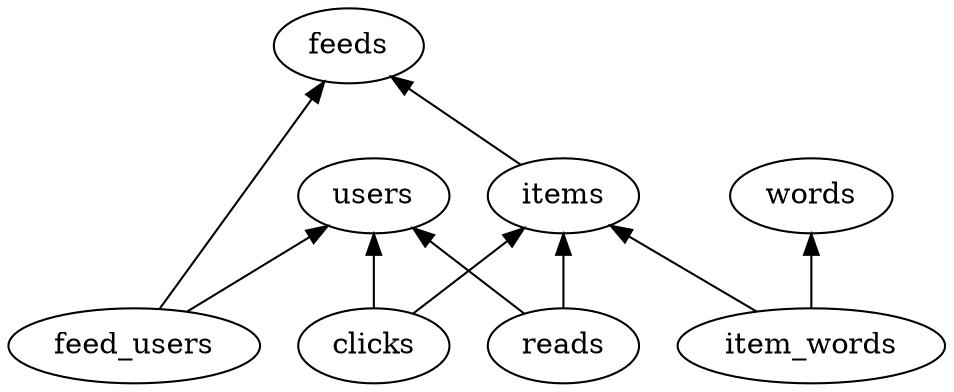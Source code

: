 digraph whiskey
	{
		feeds -> feed_users [dir=back];
		users -> feed_users [dir=back];
		feeds -> items [dir=back];
		users -> clicks [dir=back];
		users -> reads [dir=back];
		items -> clicks [dir=back];
		items -> reads [dir=back];
		words -> item_words [dir=back];
		items -> item_words [dir=back];
	}